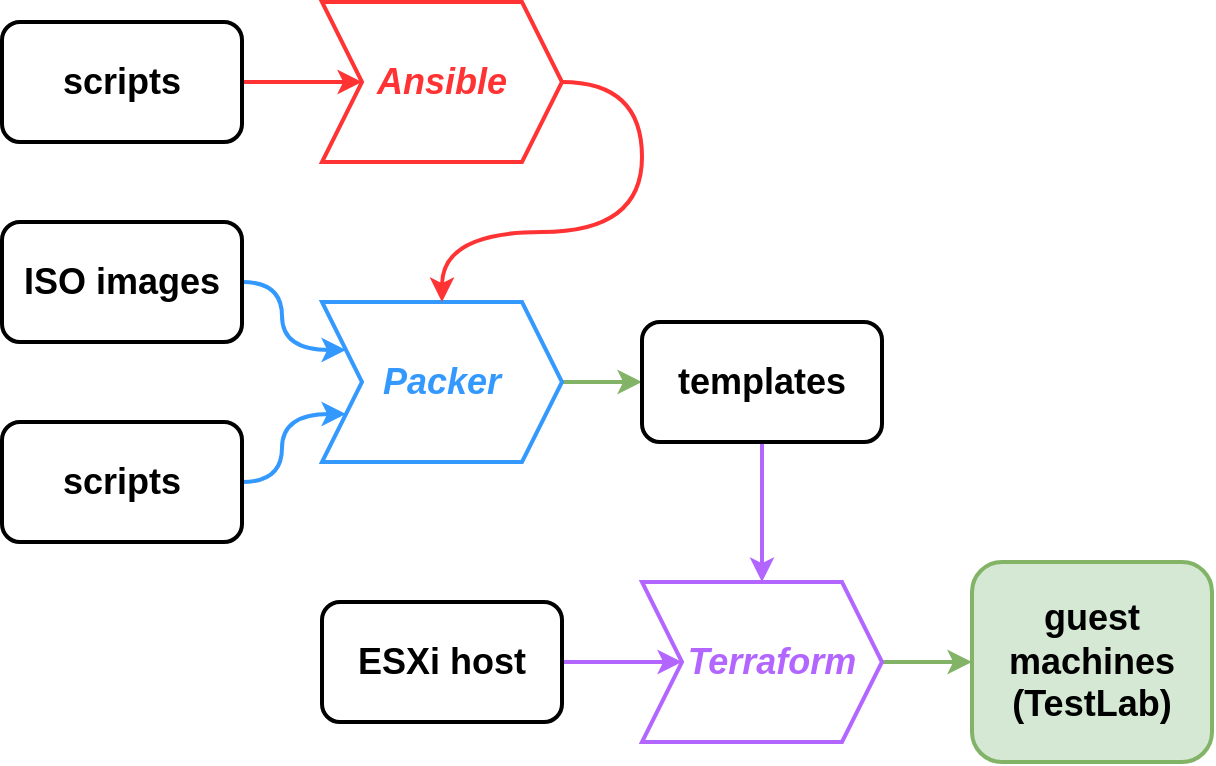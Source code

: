 <mxfile scale="2" border="0">
    <diagram id="lKrMIkWxYyDXmSBGgBKV" name="Page-1">
        <mxGraphModel dx="1074" dy="795" grid="1" gridSize="10" guides="1" tooltips="1" connect="1" arrows="1" fold="1" page="1" pageScale="1" pageWidth="850" pageHeight="1100" math="0" shadow="0">
            <root>
                <mxCell id="0"/>
                <mxCell id="1" parent="0"/>
                <mxCell id="13" style="edgeStyle=orthogonalEdgeStyle;html=1;exitX=1;exitY=0.5;exitDx=0;exitDy=0;entryX=0;entryY=0.25;entryDx=0;entryDy=0;fontColor=#000000;curved=1;fillColor=#dae8fc;strokeColor=#3399FF;strokeWidth=2;" parent="1" source="2" target="5" edge="1">
                    <mxGeometry relative="1" as="geometry"/>
                </mxCell>
                <mxCell id="2" value="&lt;h2&gt;ISO images&lt;/h2&gt;" style="rounded=1;whiteSpace=wrap;html=1;strokeWidth=2;" parent="1" vertex="1">
                    <mxGeometry x="125" y="340" width="120" height="60" as="geometry"/>
                </mxCell>
                <mxCell id="14" style="edgeStyle=orthogonalEdgeStyle;html=1;exitX=1;exitY=0.5;exitDx=0;exitDy=0;entryX=0;entryY=0.75;entryDx=0;entryDy=0;fontColor=#000000;curved=1;strokeColor=#3399FF;strokeWidth=2;" parent="1" source="3" target="5" edge="1">
                    <mxGeometry relative="1" as="geometry"/>
                </mxCell>
                <mxCell id="3" value="&lt;h2&gt;scripts&lt;/h2&gt;" style="rounded=1;whiteSpace=wrap;html=1;strokeWidth=2;" parent="1" vertex="1">
                    <mxGeometry x="125" y="440" width="120" height="60" as="geometry"/>
                </mxCell>
                <mxCell id="15" style="edgeStyle=orthogonalEdgeStyle;curved=1;html=1;exitX=1;exitY=0.5;exitDx=0;exitDy=0;entryX=0;entryY=0.5;entryDx=0;entryDy=0;fontColor=#000000;strokeColor=#82b366;strokeWidth=2;fillColor=#d5e8d4;" parent="1" source="5" target="6" edge="1">
                    <mxGeometry relative="1" as="geometry"/>
                </mxCell>
                <mxCell id="5" value="&lt;h2&gt;&lt;font color=&quot;#3399ff&quot;&gt;&lt;i&gt;Packer&lt;/i&gt;&lt;/font&gt;&lt;/h2&gt;" style="shape=step;perimeter=stepPerimeter;whiteSpace=wrap;html=1;fixedSize=1;strokeColor=#3399FF;strokeWidth=2;" parent="1" vertex="1">
                    <mxGeometry x="285" y="380" width="120" height="80" as="geometry"/>
                </mxCell>
                <mxCell id="16" style="edgeStyle=orthogonalEdgeStyle;curved=1;html=1;exitX=0.5;exitY=1;exitDx=0;exitDy=0;entryX=0.5;entryY=0;entryDx=0;entryDy=0;fontColor=#000000;strokeColor=#B266FF;strokeWidth=2;" parent="1" source="6" target="7" edge="1">
                    <mxGeometry relative="1" as="geometry"/>
                </mxCell>
                <mxCell id="6" value="&lt;h2&gt;templates&lt;/h2&gt;" style="rounded=1;whiteSpace=wrap;html=1;strokeWidth=2;" parent="1" vertex="1">
                    <mxGeometry x="445" y="390" width="120" height="60" as="geometry"/>
                </mxCell>
                <mxCell id="18" style="edgeStyle=orthogonalEdgeStyle;curved=1;html=1;exitX=1;exitY=0.5;exitDx=0;exitDy=0;entryX=0;entryY=0.5;entryDx=0;entryDy=0;fontColor=#000000;strokeColor=#82b366;strokeWidth=2;fillColor=#d5e8d4;" parent="1" source="7" target="9" edge="1">
                    <mxGeometry relative="1" as="geometry"/>
                </mxCell>
                <mxCell id="7" value="&lt;h2&gt;&lt;font color=&quot;#b266ff&quot;&gt;&lt;i&gt;&amp;nbsp; Terraform&lt;/i&gt;&lt;/font&gt;&lt;/h2&gt;" style="shape=step;perimeter=stepPerimeter;whiteSpace=wrap;html=1;fixedSize=1;strokeColor=#B266FF;strokeWidth=2;" parent="1" vertex="1">
                    <mxGeometry x="445" y="520" width="120" height="80" as="geometry"/>
                </mxCell>
                <mxCell id="17" style="edgeStyle=orthogonalEdgeStyle;curved=1;html=1;exitX=1;exitY=0.5;exitDx=0;exitDy=0;entryX=0;entryY=0.5;entryDx=0;entryDy=0;fontColor=#000000;strokeColor=#B266FF;strokeWidth=2;" parent="1" source="8" target="7" edge="1">
                    <mxGeometry relative="1" as="geometry"/>
                </mxCell>
                <mxCell id="8" value="&lt;h2&gt;ESXi host&lt;/h2&gt;" style="rounded=1;whiteSpace=wrap;html=1;strokeWidth=2;" parent="1" vertex="1">
                    <mxGeometry x="285" y="530" width="120" height="60" as="geometry"/>
                </mxCell>
                <mxCell id="19" style="edgeStyle=orthogonalEdgeStyle;curved=1;html=1;exitX=1;exitY=0.5;exitDx=0;exitDy=0;entryX=0.5;entryY=0;entryDx=0;entryDy=0;fontColor=#000000;strokeColor=#FF3333;strokeWidth=2;" parent="1" source="10" target="5" edge="1">
                    <mxGeometry relative="1" as="geometry">
                        <Array as="points">
                            <mxPoint x="445" y="270"/>
                            <mxPoint x="445" y="345"/>
                            <mxPoint x="345" y="345"/>
                        </Array>
                    </mxGeometry>
                </mxCell>
                <mxCell id="9" value="&lt;h2&gt;&lt;font color=&quot;#000000&quot;&gt;guest machines (TestLab)&lt;/font&gt;&lt;/h2&gt;" style="rounded=1;whiteSpace=wrap;html=1;strokeWidth=2;fillColor=#d5e8d4;strokeColor=#82b366;" parent="1" vertex="1">
                    <mxGeometry x="610" y="510" width="120" height="100" as="geometry"/>
                </mxCell>
                <mxCell id="10" value="&lt;h2&gt;&lt;font color=&quot;#ff3333&quot;&gt;&lt;i&gt;Ansible&lt;/i&gt;&lt;/font&gt;&lt;/h2&gt;" style="shape=step;perimeter=stepPerimeter;whiteSpace=wrap;html=1;fixedSize=1;fontColor=#B266FF;strokeColor=#FF3333;strokeWidth=2;" parent="1" vertex="1">
                    <mxGeometry x="285" y="230" width="120" height="80" as="geometry"/>
                </mxCell>
                <mxCell id="20" style="edgeStyle=orthogonalEdgeStyle;curved=1;html=1;exitX=1;exitY=0.5;exitDx=0;exitDy=0;entryX=0;entryY=0.5;entryDx=0;entryDy=0;fontColor=#000000;strokeColor=#FF3333;strokeWidth=2;" parent="1" source="11" target="10" edge="1">
                    <mxGeometry relative="1" as="geometry"/>
                </mxCell>
                <mxCell id="11" value="&lt;h2&gt;scripts&lt;/h2&gt;" style="rounded=1;whiteSpace=wrap;html=1;fontColor=#000000;strokeColor=#000000;strokeWidth=2;" parent="1" vertex="1">
                    <mxGeometry x="125" y="240" width="120" height="60" as="geometry"/>
                </mxCell>
            </root>
        </mxGraphModel>
    </diagram>
</mxfile>